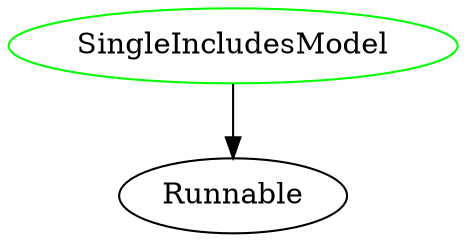 digraph "SingleIncludesModel" {
  overlap = false
  splines = true
  injector [label="SingleIncludesModel",color=green];
  node1 [label="Runnable"];
  injector -> node1 [];
}
